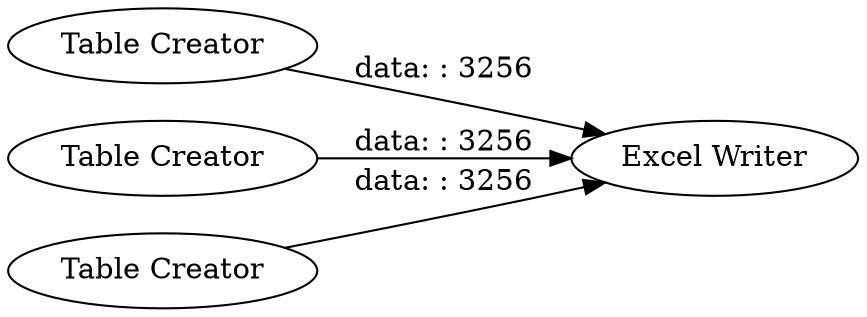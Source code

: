 digraph {
	"2661885589373815614_264" [label="Excel Writer"]
	"2661885589373815614_262" [label="Table Creator"]
	"2661885589373815614_263" [label="Table Creator"]
	"2661885589373815614_261" [label="Table Creator"]
	"2661885589373815614_262" -> "2661885589373815614_264" [label="data: : 3256"]
	"2661885589373815614_263" -> "2661885589373815614_264" [label="data: : 3256"]
	"2661885589373815614_261" -> "2661885589373815614_264" [label="data: : 3256"]
	rankdir=LR
}
